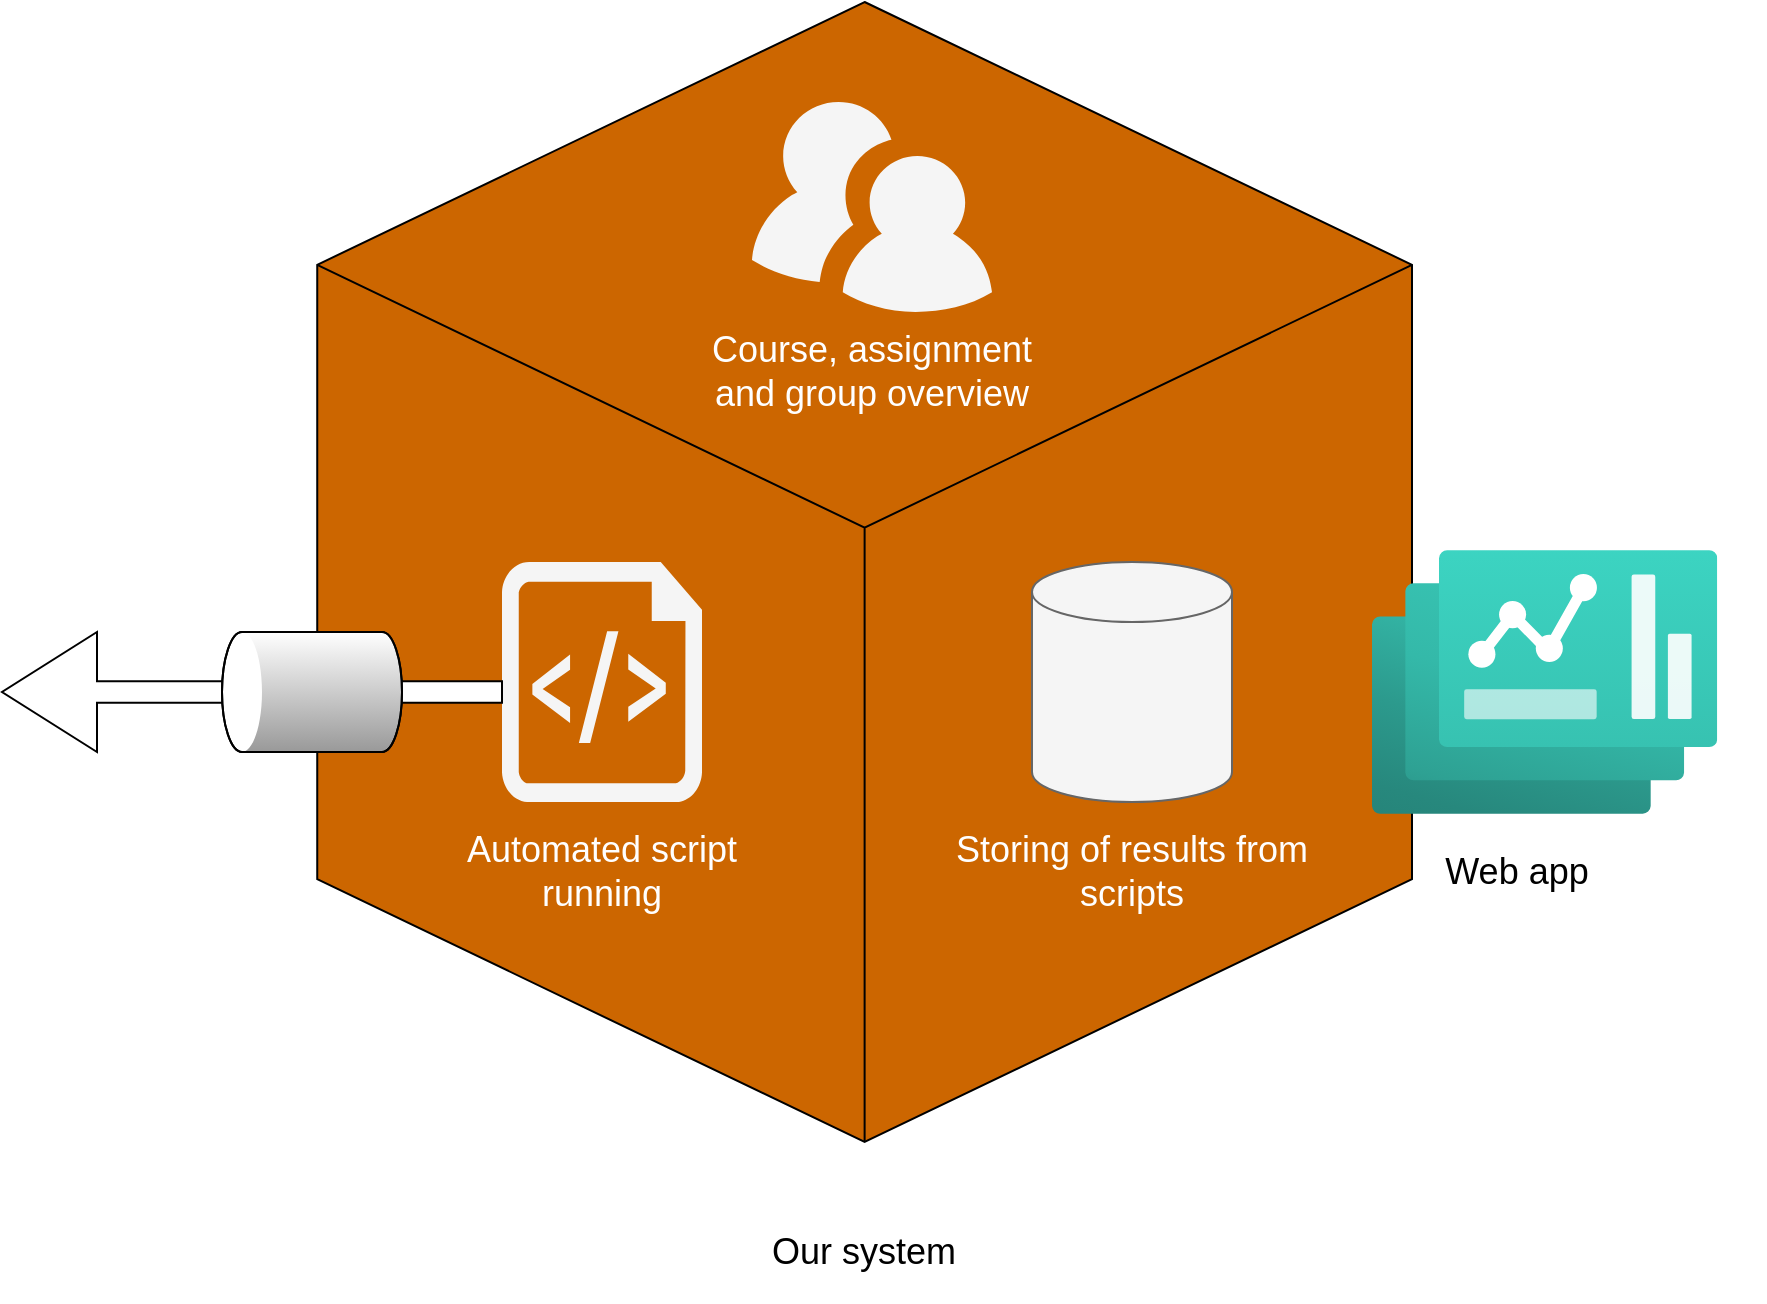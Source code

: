 <mxfile>
    <diagram id="58hrDNkQqGne8g9HeJg0" name="Page-1">
        <mxGraphModel dx="2980" dy="933" grid="1" gridSize="10" guides="1" tooltips="1" connect="1" arrows="1" fold="1" page="0" pageScale="1" pageWidth="827" pageHeight="3000" math="0" shadow="0">
            <root>
                <mxCell id="0"/>
                <mxCell id="1" parent="0"/>
                <mxCell id="4" value="" style="html=1;whiteSpace=wrap;shape=isoCube2;backgroundOutline=1;isoAngle=15;fillColor=#CC6600;" parent="1" vertex="1">
                    <mxGeometry x="-337.38" y="340" width="547.38" height="570" as="geometry"/>
                </mxCell>
                <mxCell id="2" value="" style="verticalLabelPosition=bottom;html=1;verticalAlign=top;align=center;strokeColor=none;fillColor=#f5f5f5;shape=mxgraph.azure.script_file;pointerEvents=1;fontColor=#333333;" parent="1" vertex="1">
                    <mxGeometry x="-245" y="620" width="100" height="120" as="geometry"/>
                </mxCell>
                <mxCell id="3" value="" style="shape=singleArrow;whiteSpace=wrap;html=1;arrowWidth=0.18;arrowSize=0.19;rotation=-180;" parent="1" vertex="1">
                    <mxGeometry x="-495" y="655" width="250" height="60" as="geometry"/>
                </mxCell>
                <mxCell id="7" value="" style="aspect=fixed;html=1;points=[];align=center;image;fontSize=12;image=img/lib/azure2/other/Dashboard_Hub.svg;fillColor=#F2F2F2;" parent="1" vertex="1">
                    <mxGeometry x="190" y="614" width="172.62" height="132" as="geometry"/>
                </mxCell>
                <mxCell id="8" value="&lt;span style=&quot;font-size: 18px;&quot;&gt;&lt;font color=&quot;#ffffff&quot;&gt;Automated script running&lt;/font&gt;&lt;/span&gt;" style="text;strokeColor=none;align=center;fillColor=none;html=1;verticalAlign=middle;whiteSpace=wrap;rounded=0;" parent="1" vertex="1">
                    <mxGeometry x="-290" y="750" width="190" height="50" as="geometry"/>
                </mxCell>
                <mxCell id="9" value="&lt;span style=&quot;font-size: 18px;&quot;&gt;Our system&lt;/span&gt;" style="text;strokeColor=none;align=center;fillColor=none;html=1;verticalAlign=middle;whiteSpace=wrap;rounded=0;" parent="1" vertex="1">
                    <mxGeometry x="-158.69" y="940" width="190" height="50" as="geometry"/>
                </mxCell>
                <mxCell id="10" value="&lt;span style=&quot;font-size: 18px;&quot;&gt;Web app&lt;/span&gt;" style="text;strokeColor=none;align=center;fillColor=none;html=1;verticalAlign=middle;whiteSpace=wrap;rounded=0;" parent="1" vertex="1">
                    <mxGeometry x="138.93" y="750" width="247.38" height="50" as="geometry"/>
                </mxCell>
                <mxCell id="12" value="" style="verticalLabelPosition=bottom;sketch=0;html=1;fillColor=#f5f5f5;strokeColor=#666666;verticalAlign=top;pointerEvents=1;align=center;shape=mxgraph.cisco_safe.people_places_things_icons.icon9;fontColor=#333333;" vertex="1" parent="1">
                    <mxGeometry x="-120" y="390" width="120" height="105" as="geometry"/>
                </mxCell>
                <mxCell id="13" value="&lt;span style=&quot;font-size: 18px;&quot;&gt;&lt;font color=&quot;#ffffff&quot;&gt;Course, assignment and group overview&lt;/font&gt;&lt;/span&gt;" style="text;strokeColor=none;align=center;fillColor=none;html=1;verticalAlign=middle;whiteSpace=wrap;rounded=0;" vertex="1" parent="1">
                    <mxGeometry x="-155" y="500" width="190" height="50" as="geometry"/>
                </mxCell>
                <mxCell id="14" value="" style="shape=cylinder3;whiteSpace=wrap;html=1;boundedLbl=1;backgroundOutline=1;size=15;fillColor=#f5f5f5;strokeColor=#666666;fontColor=#333333;" vertex="1" parent="1">
                    <mxGeometry x="20" y="620" width="100" height="120" as="geometry"/>
                </mxCell>
                <mxCell id="15" value="&lt;span style=&quot;font-size: 18px;&quot;&gt;&lt;font color=&quot;#ffffff&quot;&gt;Storing of results from scripts&lt;/font&gt;&lt;/span&gt;" style="text;strokeColor=none;align=center;fillColor=none;html=1;verticalAlign=middle;whiteSpace=wrap;rounded=0;" vertex="1" parent="1">
                    <mxGeometry x="-25" y="750" width="190" height="50" as="geometry"/>
                </mxCell>
                <mxCell id="19" value="" style="verticalLabelPosition=bottom;verticalAlign=top;html=1;shape=mxgraph.infographic.cylinder;rotation=-90;" vertex="1" parent="1">
                    <mxGeometry x="-370" y="640" width="60" height="90" as="geometry"/>
                </mxCell>
            </root>
        </mxGraphModel>
    </diagram>
</mxfile>